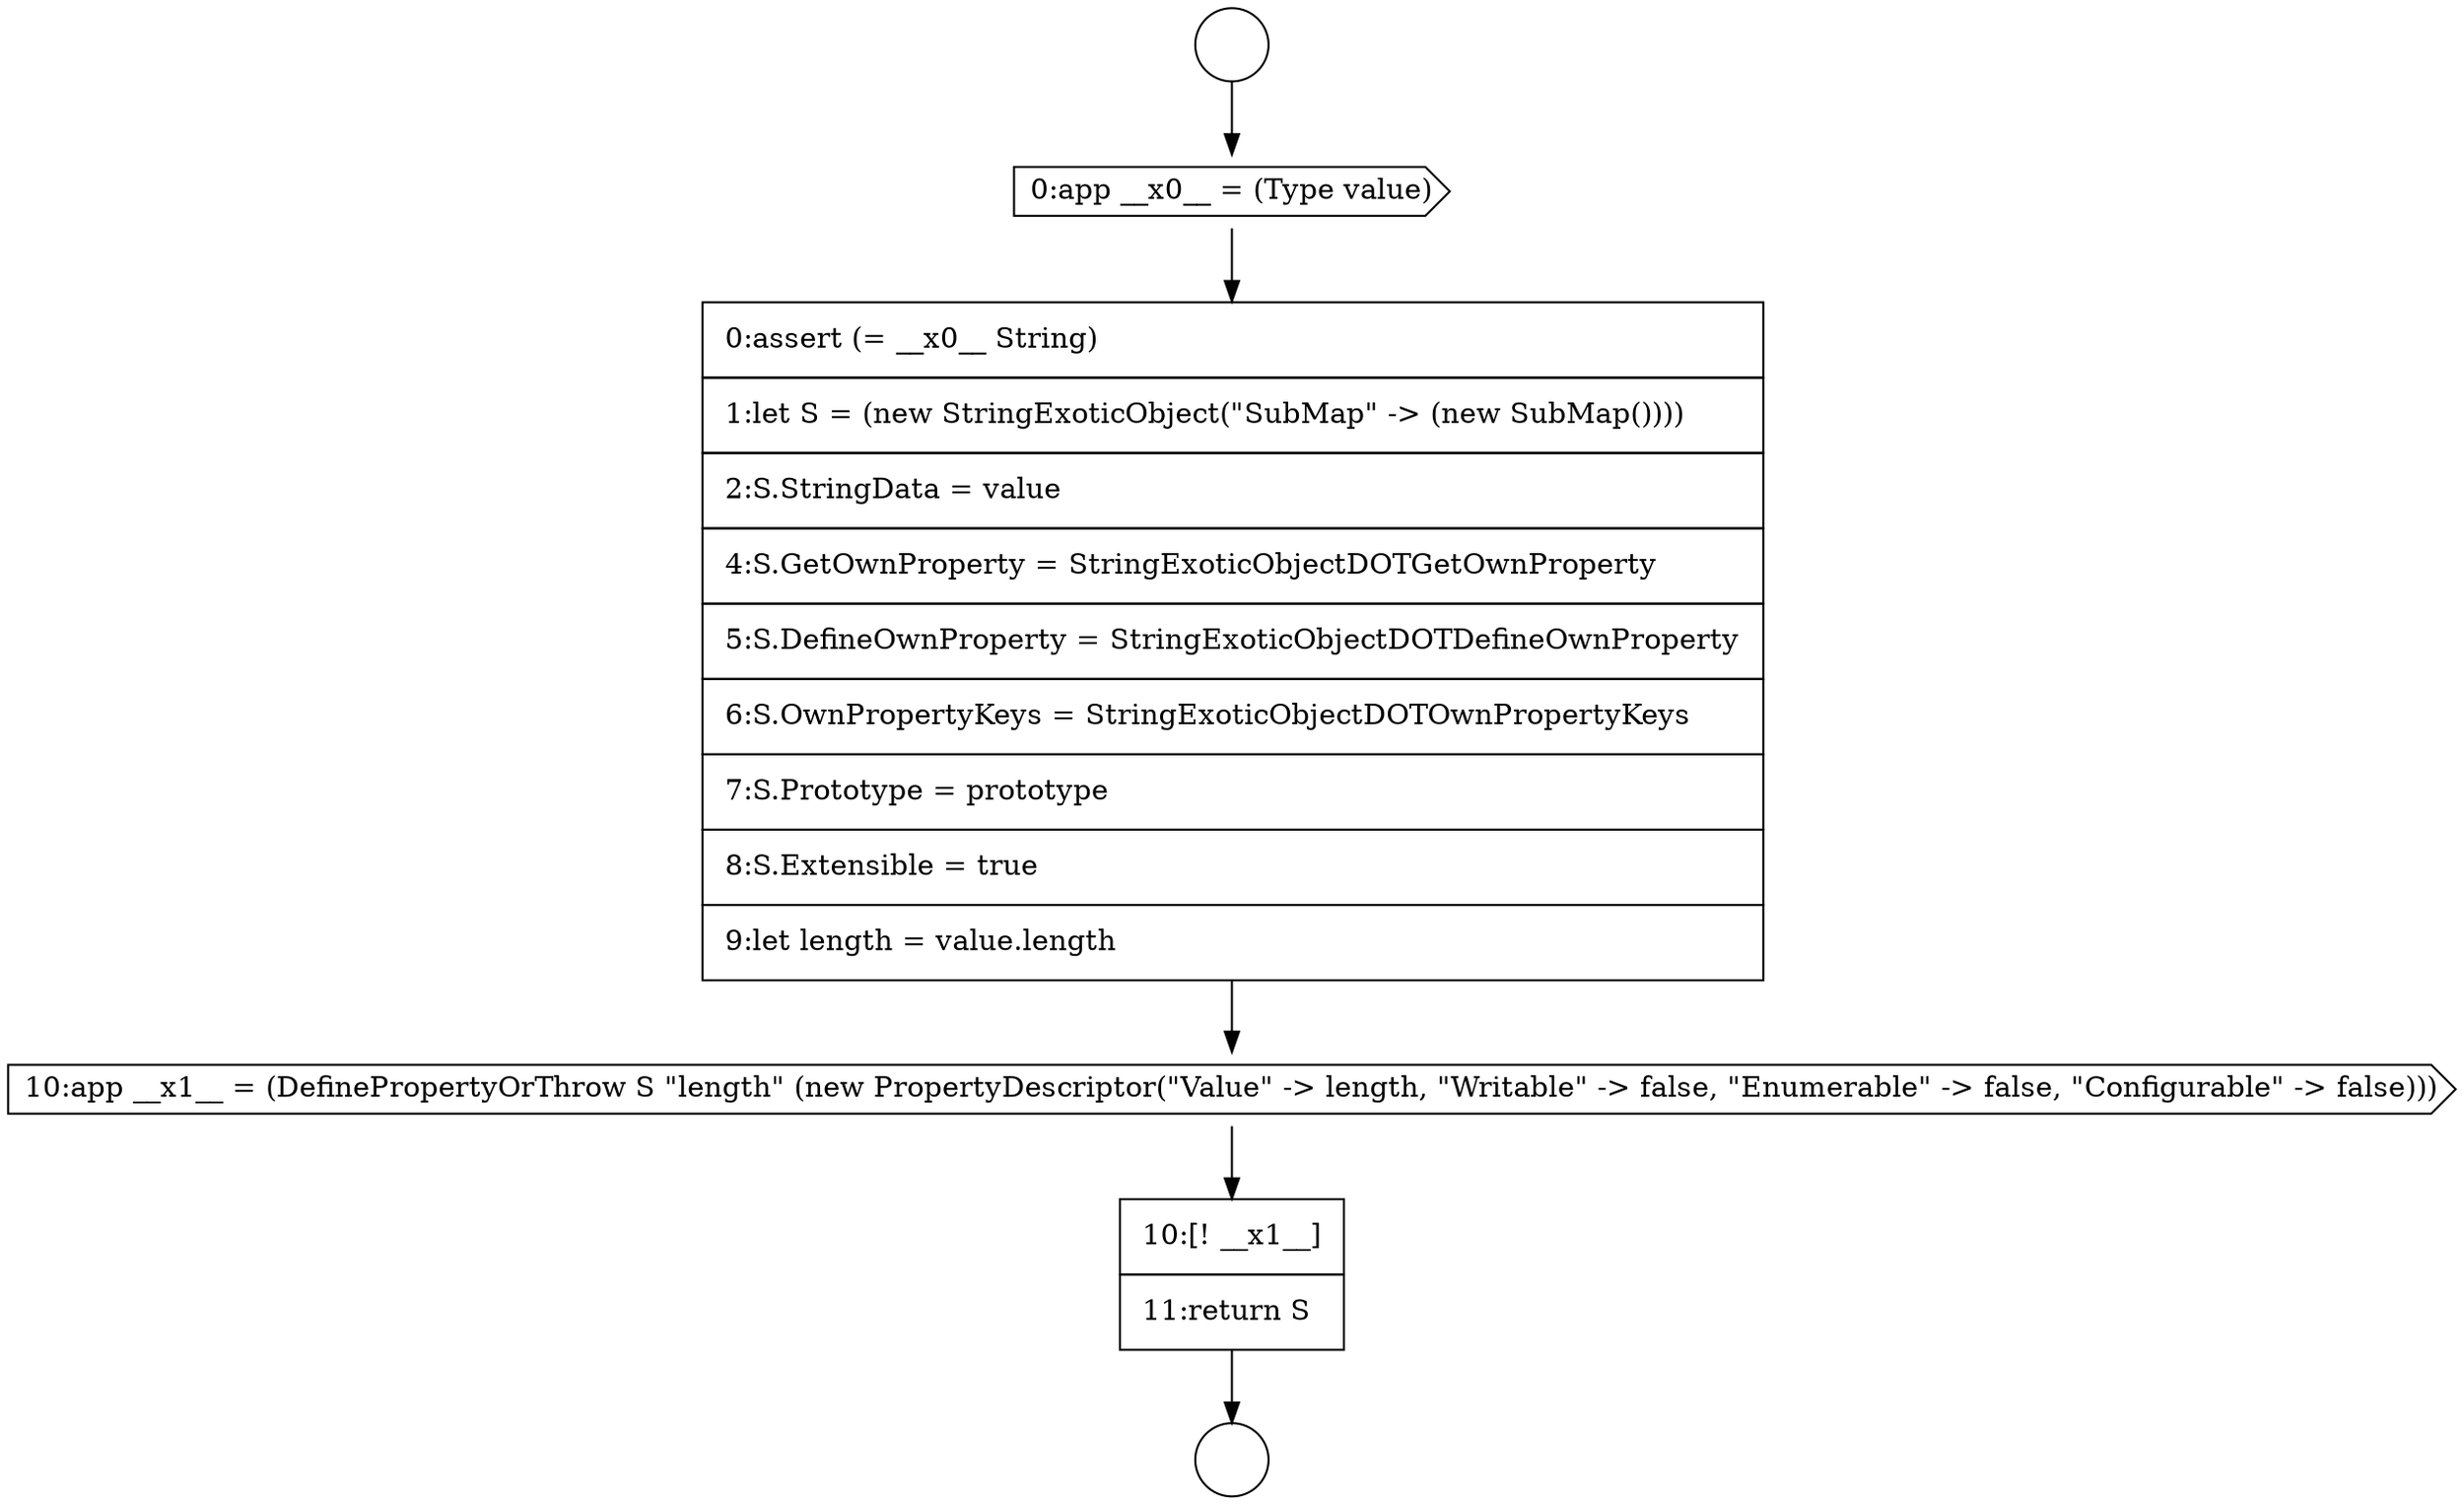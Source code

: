 digraph {
  node2259 [shape=cds, label=<<font color="black">0:app __x0__ = (Type value)</font>> color="black" fillcolor="white" style=filled]
  node2260 [shape=none, margin=0, label=<<font color="black">
    <table border="0" cellborder="1" cellspacing="0" cellpadding="10">
      <tr><td align="left">0:assert (= __x0__ String)</td></tr>
      <tr><td align="left">1:let S = (new StringExoticObject(&quot;SubMap&quot; -&gt; (new SubMap())))</td></tr>
      <tr><td align="left">2:S.StringData = value</td></tr>
      <tr><td align="left">4:S.GetOwnProperty = StringExoticObjectDOTGetOwnProperty</td></tr>
      <tr><td align="left">5:S.DefineOwnProperty = StringExoticObjectDOTDefineOwnProperty</td></tr>
      <tr><td align="left">6:S.OwnPropertyKeys = StringExoticObjectDOTOwnPropertyKeys</td></tr>
      <tr><td align="left">7:S.Prototype = prototype</td></tr>
      <tr><td align="left">8:S.Extensible = true</td></tr>
      <tr><td align="left">9:let length = value.length</td></tr>
    </table>
  </font>> color="black" fillcolor="white" style=filled]
  node2257 [shape=circle label=" " color="black" fillcolor="white" style=filled]
  node2261 [shape=cds, label=<<font color="black">10:app __x1__ = (DefinePropertyOrThrow S &quot;length&quot; (new PropertyDescriptor(&quot;Value&quot; -&gt; length, &quot;Writable&quot; -&gt; false, &quot;Enumerable&quot; -&gt; false, &quot;Configurable&quot; -&gt; false)))</font>> color="black" fillcolor="white" style=filled]
  node2262 [shape=none, margin=0, label=<<font color="black">
    <table border="0" cellborder="1" cellspacing="0" cellpadding="10">
      <tr><td align="left">10:[! __x1__]</td></tr>
      <tr><td align="left">11:return S</td></tr>
    </table>
  </font>> color="black" fillcolor="white" style=filled]
  node2258 [shape=circle label=" " color="black" fillcolor="white" style=filled]
  node2260 -> node2261 [ color="black"]
  node2259 -> node2260 [ color="black"]
  node2261 -> node2262 [ color="black"]
  node2262 -> node2258 [ color="black"]
  node2257 -> node2259 [ color="black"]
}
